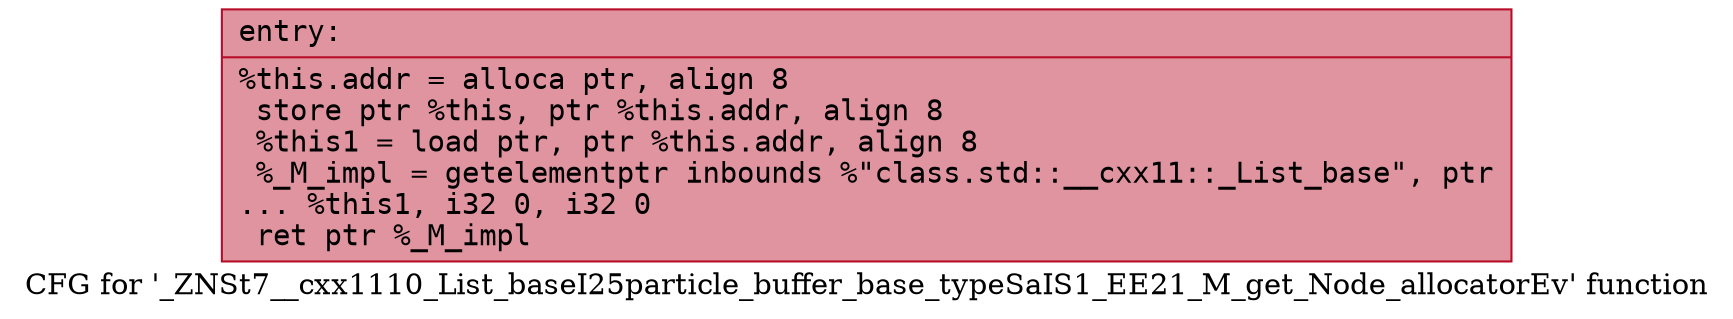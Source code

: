 digraph "CFG for '_ZNSt7__cxx1110_List_baseI25particle_buffer_base_typeSaIS1_EE21_M_get_Node_allocatorEv' function" {
	label="CFG for '_ZNSt7__cxx1110_List_baseI25particle_buffer_base_typeSaIS1_EE21_M_get_Node_allocatorEv' function";

	Node0x558b694e0390 [shape=record,color="#b70d28ff", style=filled, fillcolor="#b70d2870" fontname="Courier",label="{entry:\l|  %this.addr = alloca ptr, align 8\l  store ptr %this, ptr %this.addr, align 8\l  %this1 = load ptr, ptr %this.addr, align 8\l  %_M_impl = getelementptr inbounds %\"class.std::__cxx11::_List_base\", ptr\l... %this1, i32 0, i32 0\l  ret ptr %_M_impl\l}"];
}
